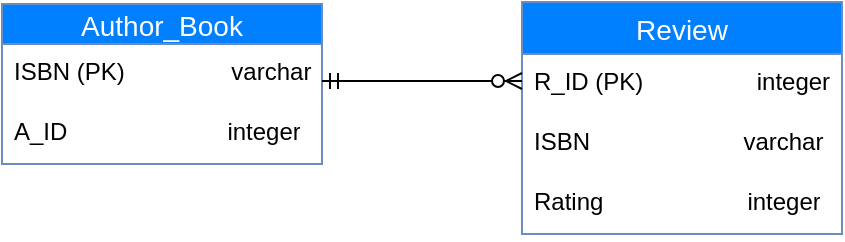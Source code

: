 <mxfile version="24.2.2" type="github">
  <diagram name="Page-1" id="Kc3UOE5_nATUkntjmxu7">
    <mxGraphModel dx="746" dy="459" grid="1" gridSize="10" guides="1" tooltips="1" connect="1" arrows="1" fold="1" page="1" pageScale="1" pageWidth="850" pageHeight="1100" math="0" shadow="0">
      <root>
        <mxCell id="0" />
        <mxCell id="1" parent="0" />
        <mxCell id="a8jIzFFuyKF6iKiSfGZv-49" value="Author_Book" style="swimlane;fontStyle=0;childLayout=stackLayout;horizontal=1;startSize=20;horizontalStack=0;resizeParent=1;resizeParentMax=0;resizeLast=0;collapsible=1;marginBottom=0;align=center;fontSize=14;fillStyle=solid;fillColor=#007FFF;strokeColor=#6c8ebf;fontColor=#FFFFFF;labelBackgroundColor=none;" vertex="1" parent="1">
          <mxGeometry x="80" y="91" width="160" height="80" as="geometry" />
        </mxCell>
        <mxCell id="a8jIzFFuyKF6iKiSfGZv-51" value="ISBN (PK)&amp;nbsp; &amp;nbsp; &amp;nbsp; &amp;nbsp; &amp;nbsp; &amp;nbsp; &amp;nbsp; &amp;nbsp; varchar" style="text;strokeColor=none;fillColor=none;spacingLeft=4;spacingRight=4;overflow=hidden;rotatable=0;points=[[0,0.5],[1,0.5]];portConstraint=eastwest;fontSize=12;whiteSpace=wrap;html=1;" vertex="1" parent="a8jIzFFuyKF6iKiSfGZv-49">
          <mxGeometry y="20" width="160" height="30" as="geometry" />
        </mxCell>
        <mxCell id="a8jIzFFuyKF6iKiSfGZv-57" value="A_ID&lt;span style=&quot;white-space: pre;&quot;&gt;&#x9;&lt;/span&gt;&lt;span style=&quot;white-space: pre;&quot;&gt;&#x9;&lt;/span&gt;&lt;span style=&quot;white-space: pre;&quot;&gt;&#x9;&lt;/span&gt;integer" style="text;strokeColor=none;fillColor=none;spacingLeft=4;spacingRight=4;overflow=hidden;rotatable=0;points=[[0,0.5],[1,0.5]];portConstraint=eastwest;fontSize=12;whiteSpace=wrap;html=1;" vertex="1" parent="a8jIzFFuyKF6iKiSfGZv-49">
          <mxGeometry y="50" width="160" height="30" as="geometry" />
        </mxCell>
        <mxCell id="a8jIzFFuyKF6iKiSfGZv-53" value="Review" style="swimlane;fontStyle=0;childLayout=stackLayout;horizontal=1;startSize=26;horizontalStack=0;resizeParent=1;resizeParentMax=0;resizeLast=0;collapsible=1;marginBottom=0;align=center;fontSize=14;fillColor=#007FFF;strokeColor=#6c8ebf;fontColor=#FFFFFF;" vertex="1" parent="1">
          <mxGeometry x="340" y="90" width="160" height="116" as="geometry" />
        </mxCell>
        <mxCell id="a8jIzFFuyKF6iKiSfGZv-54" value="R_ID (PK)&amp;nbsp; &amp;nbsp; &amp;nbsp; &amp;nbsp; &amp;nbsp; &amp;nbsp; &amp;nbsp; &amp;nbsp; &amp;nbsp;integer" style="text;strokeColor=none;fillColor=none;spacingLeft=4;spacingRight=4;overflow=hidden;rotatable=0;points=[[0,0.5],[1,0.5]];portConstraint=eastwest;fontSize=12;whiteSpace=wrap;html=1;" vertex="1" parent="a8jIzFFuyKF6iKiSfGZv-53">
          <mxGeometry y="26" width="160" height="30" as="geometry" />
        </mxCell>
        <mxCell id="a8jIzFFuyKF6iKiSfGZv-55" value="ISBN&amp;nbsp; &amp;nbsp; &amp;nbsp; &amp;nbsp; &amp;nbsp; &amp;nbsp; &amp;nbsp; &amp;nbsp; &amp;nbsp; &amp;nbsp; &amp;nbsp; &amp;nbsp;varchar" style="text;strokeColor=none;fillColor=none;spacingLeft=4;spacingRight=4;overflow=hidden;rotatable=0;points=[[0,0.5],[1,0.5]];portConstraint=eastwest;fontSize=12;whiteSpace=wrap;html=1;" vertex="1" parent="a8jIzFFuyKF6iKiSfGZv-53">
          <mxGeometry y="56" width="160" height="30" as="geometry" />
        </mxCell>
        <mxCell id="a8jIzFFuyKF6iKiSfGZv-56" value="Rating&lt;span style=&quot;white-space: pre;&quot;&gt;&#x9;&lt;/span&gt;&lt;span style=&quot;white-space: pre;&quot;&gt;&#x9;&lt;/span&gt;&lt;span style=&quot;white-space: pre;&quot;&gt;&#x9;&lt;/span&gt;integer" style="text;strokeColor=none;fillColor=none;spacingLeft=4;spacingRight=4;overflow=hidden;rotatable=0;points=[[0,0.5],[1,0.5]];portConstraint=eastwest;fontSize=12;whiteSpace=wrap;html=1;" vertex="1" parent="a8jIzFFuyKF6iKiSfGZv-53">
          <mxGeometry y="86" width="160" height="30" as="geometry" />
        </mxCell>
        <mxCell id="a8jIzFFuyKF6iKiSfGZv-58" value="" style="fontSize=12;html=1;endArrow=ERzeroToMany;startArrow=ERmandOne;rounded=0;" edge="1" parent="1">
          <mxGeometry width="100" height="100" relative="1" as="geometry">
            <mxPoint x="240" y="129.5" as="sourcePoint" />
            <mxPoint x="340" y="129.5" as="targetPoint" />
          </mxGeometry>
        </mxCell>
      </root>
    </mxGraphModel>
  </diagram>
</mxfile>
